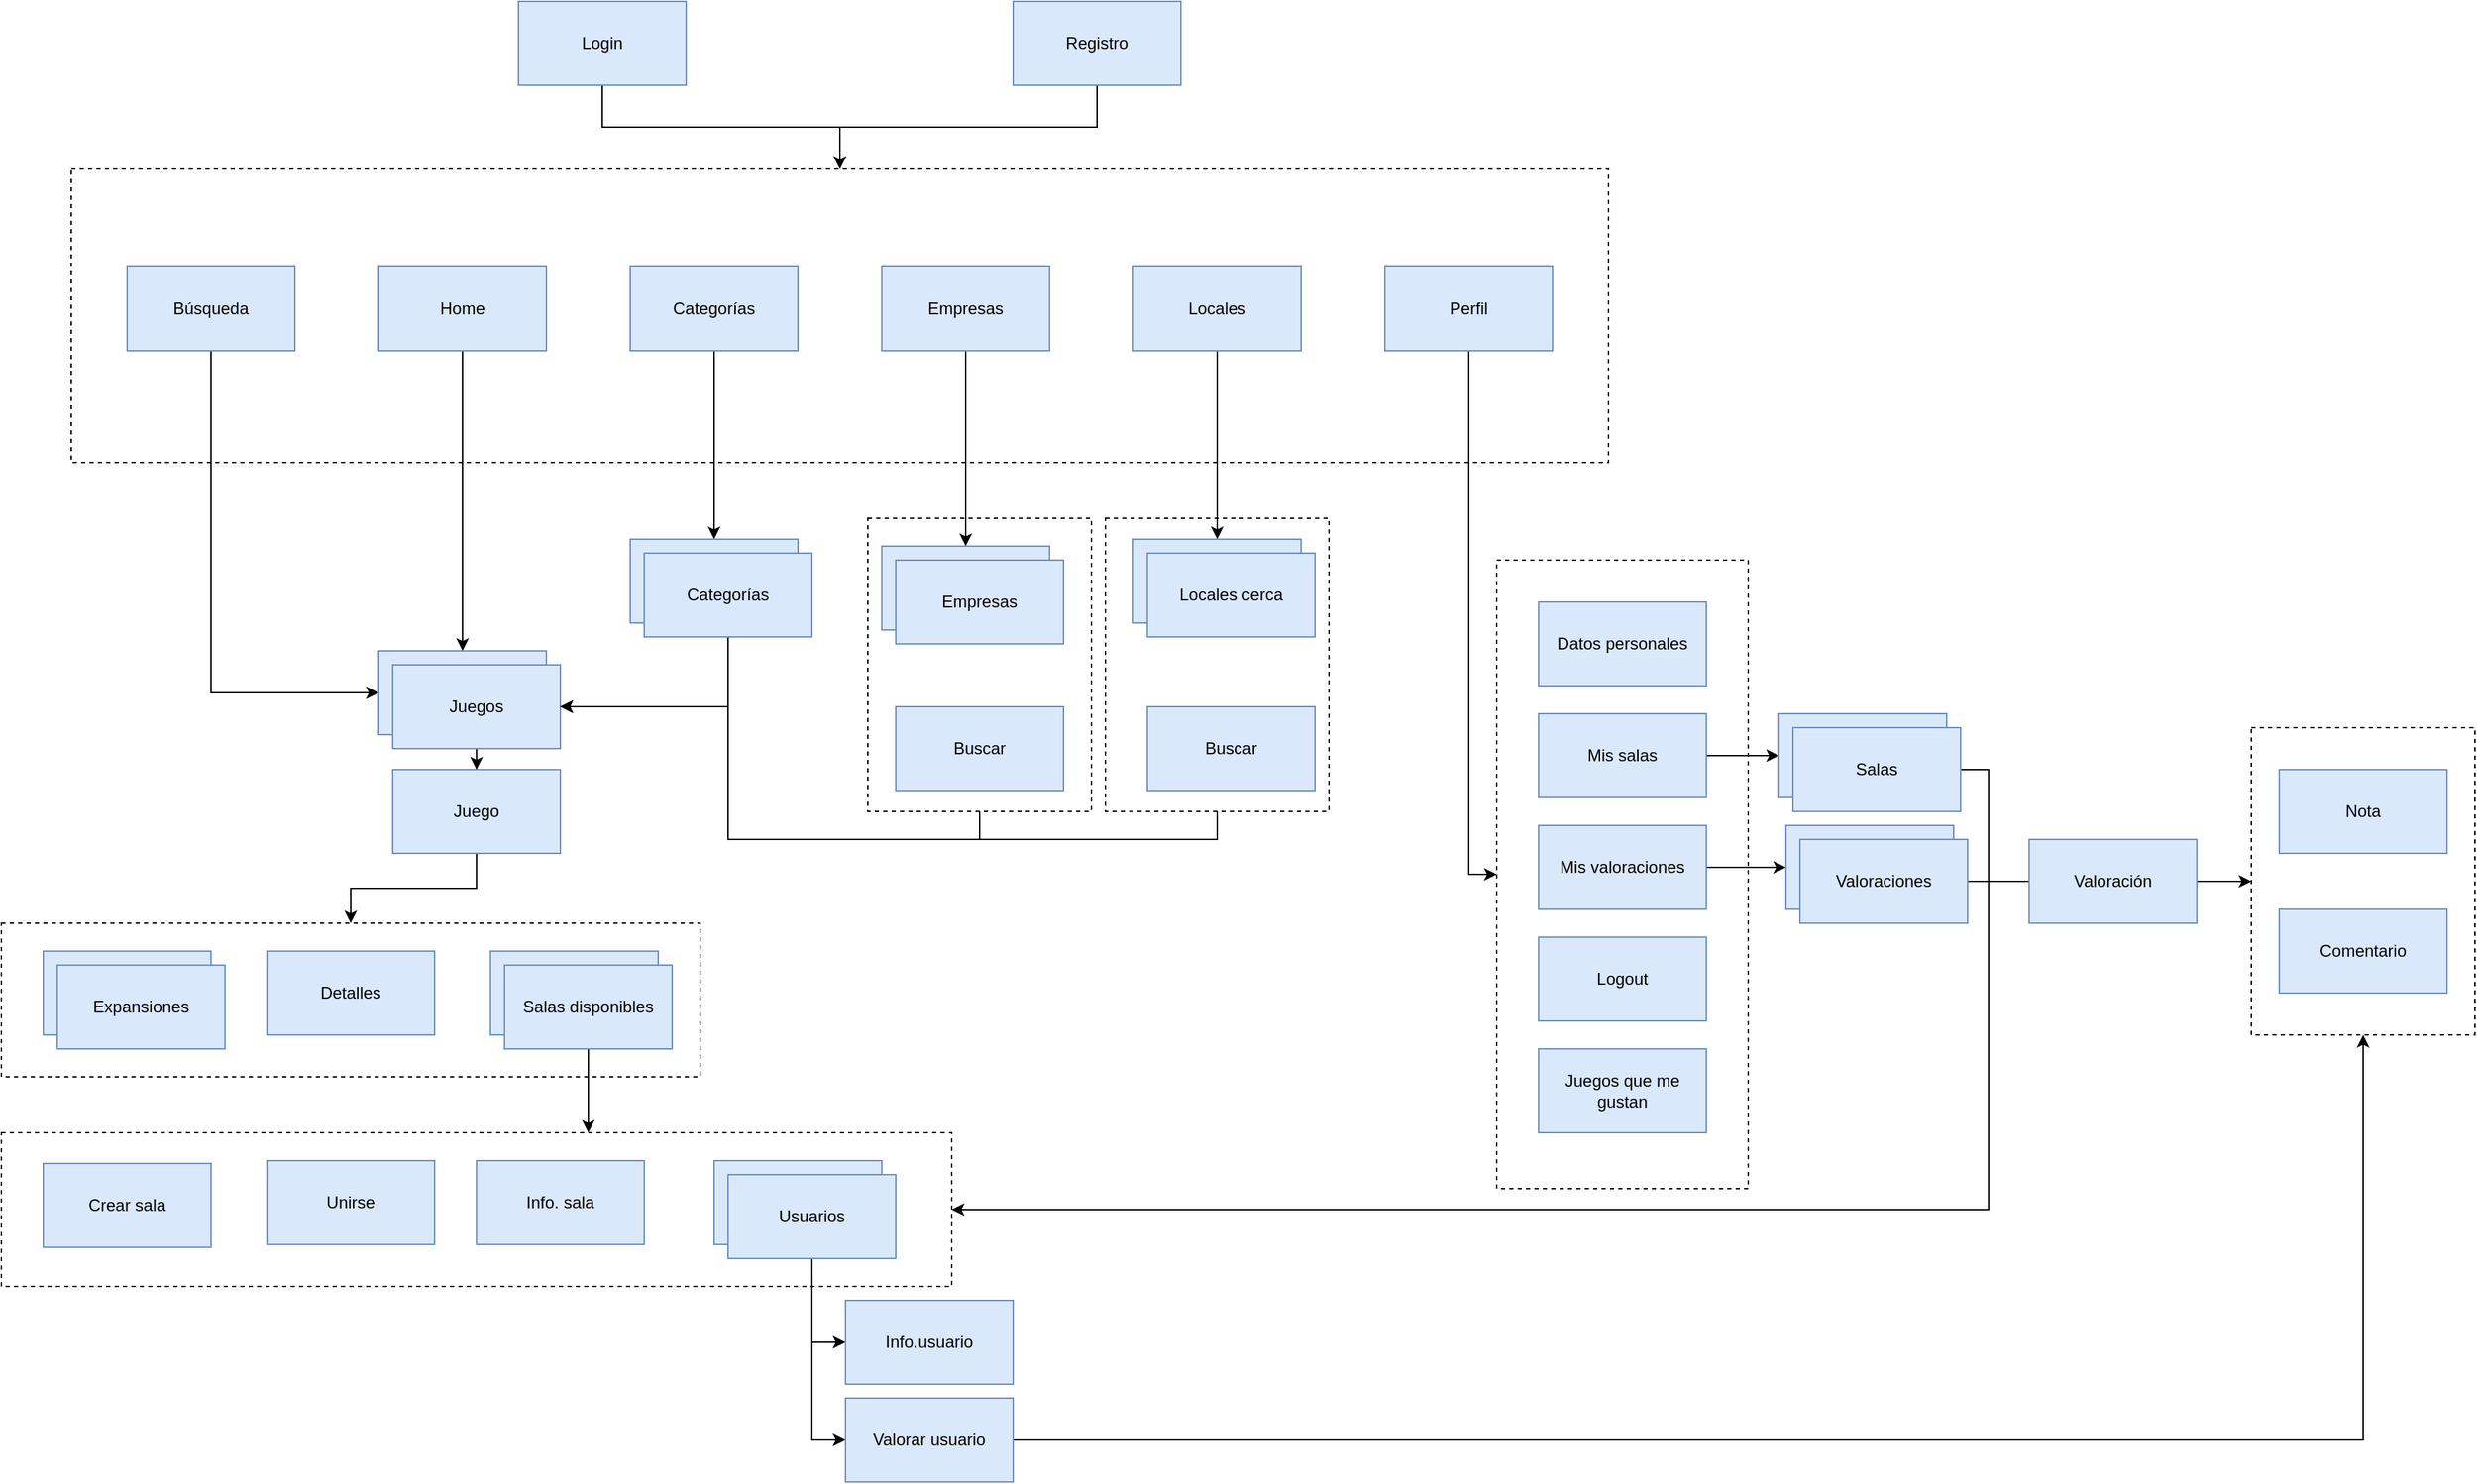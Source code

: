<mxfile version="13.10.5" type="google"><diagram id="BAc-ZgwNPv_a9pRFIcDM" name="Iteracion1"><mxGraphModel dx="2444" dy="806" grid="1" gridSize="10" guides="1" tooltips="1" connect="1" arrows="1" fold="1" page="1" pageScale="1" pageWidth="827" pageHeight="1169" math="0" shadow="0"><root><mxCell id="0"/><mxCell id="1" parent="0"/><mxCell id="R11W-bFsxiAvoOpBUJxr-87" value="" style="rounded=0;whiteSpace=wrap;html=1;dashed=1;fillColor=none;" parent="1" vertex="1"><mxGeometry x="860" y="480" width="180" height="450" as="geometry"/></mxCell><mxCell id="R11W-bFsxiAvoOpBUJxr-85" value="" style="rounded=0;whiteSpace=wrap;html=1;dashed=1;fillColor=none;" parent="1" vertex="1"><mxGeometry x="-210" y="740" width="500" height="110" as="geometry"/></mxCell><mxCell id="R11W-bFsxiAvoOpBUJxr-55" value="" style="rounded=0;whiteSpace=wrap;html=1;dashed=1;fillColor=none;" parent="1" vertex="1"><mxGeometry x="-210" y="890" width="680" height="110" as="geometry"/></mxCell><mxCell id="R11W-bFsxiAvoOpBUJxr-4" style="edgeStyle=orthogonalEdgeStyle;rounded=0;orthogonalLoop=1;jettySize=auto;html=1;" parent="1" source="JygPuFidGcTnr0FGgaSs-1" target="R11W-bFsxiAvoOpBUJxr-3" edge="1"><mxGeometry relative="1" as="geometry"/></mxCell><mxCell id="JygPuFidGcTnr0FGgaSs-1" value="Login" style="rounded=0;whiteSpace=wrap;html=1;fillColor=#dae8fc;strokeColor=#6c8ebf;" parent="1" vertex="1"><mxGeometry x="160" y="80" width="120" height="60" as="geometry"/></mxCell><mxCell id="R11W-bFsxiAvoOpBUJxr-5" style="edgeStyle=orthogonalEdgeStyle;rounded=0;orthogonalLoop=1;jettySize=auto;html=1;" parent="1" source="R11W-bFsxiAvoOpBUJxr-2" target="R11W-bFsxiAvoOpBUJxr-3" edge="1"><mxGeometry relative="1" as="geometry"/></mxCell><mxCell id="R11W-bFsxiAvoOpBUJxr-2" value="Registro" style="rounded=0;whiteSpace=wrap;html=1;fillColor=#dae8fc;strokeColor=#6c8ebf;" parent="1" vertex="1"><mxGeometry x="514" y="80" width="120" height="60" as="geometry"/></mxCell><mxCell id="R11W-bFsxiAvoOpBUJxr-3" value="" style="rounded=0;whiteSpace=wrap;html=1;fillColor=none;dashed=1;" parent="1" vertex="1"><mxGeometry x="-160" y="200" width="1100" height="210" as="geometry"/></mxCell><mxCell id="R11W-bFsxiAvoOpBUJxr-11" style="edgeStyle=orthogonalEdgeStyle;rounded=0;orthogonalLoop=1;jettySize=auto;html=1;entryX=0.5;entryY=0;entryDx=0;entryDy=0;" parent="1" source="R11W-bFsxiAvoOpBUJxr-6" target="R11W-bFsxiAvoOpBUJxr-12" edge="1"><mxGeometry relative="1" as="geometry"><mxPoint x="120" y="500" as="targetPoint"/></mxGeometry></mxCell><mxCell id="R11W-bFsxiAvoOpBUJxr-6" value="Home" style="rounded=0;whiteSpace=wrap;html=1;fillColor=#dae8fc;strokeColor=#6c8ebf;" parent="1" vertex="1"><mxGeometry x="60" y="270" width="120" height="60" as="geometry"/></mxCell><mxCell id="9XzqDWoNaxCSZJI2oU9G-25" style="edgeStyle=orthogonalEdgeStyle;rounded=0;orthogonalLoop=1;jettySize=auto;html=1;exitX=0.5;exitY=1;exitDx=0;exitDy=0;entryX=0.5;entryY=0;entryDx=0;entryDy=0;" parent="1" source="R11W-bFsxiAvoOpBUJxr-7" target="9XzqDWoNaxCSZJI2oU9G-23" edge="1"><mxGeometry relative="1" as="geometry"/></mxCell><mxCell id="R11W-bFsxiAvoOpBUJxr-7" value="Categorías" style="rounded=0;whiteSpace=wrap;html=1;fillColor=#dae8fc;strokeColor=#6c8ebf;" parent="1" vertex="1"><mxGeometry x="240" y="270" width="120" height="60" as="geometry"/></mxCell><mxCell id="9XzqDWoNaxCSZJI2oU9G-31" style="edgeStyle=orthogonalEdgeStyle;rounded=0;orthogonalLoop=1;jettySize=auto;html=1;exitX=0.5;exitY=1;exitDx=0;exitDy=0;entryX=0.5;entryY=0;entryDx=0;entryDy=0;" parent="1" source="R11W-bFsxiAvoOpBUJxr-8" target="R11W-bFsxiAvoOpBUJxr-91" edge="1"><mxGeometry relative="1" as="geometry"><mxPoint x="480.0" y="465" as="targetPoint"/></mxGeometry></mxCell><mxCell id="R11W-bFsxiAvoOpBUJxr-8" value="Empresas" style="rounded=0;whiteSpace=wrap;html=1;fillColor=#dae8fc;strokeColor=#6c8ebf;" parent="1" vertex="1"><mxGeometry x="420" y="270" width="120" height="60" as="geometry"/></mxCell><mxCell id="9XzqDWoNaxCSZJI2oU9G-40" style="edgeStyle=orthogonalEdgeStyle;rounded=0;orthogonalLoop=1;jettySize=auto;html=1;exitX=0.5;exitY=1;exitDx=0;exitDy=0;entryX=0.5;entryY=0;entryDx=0;entryDy=0;" parent="1" source="R11W-bFsxiAvoOpBUJxr-9" target="9XzqDWoNaxCSZJI2oU9G-35" edge="1"><mxGeometry relative="1" as="geometry"/></mxCell><mxCell id="R11W-bFsxiAvoOpBUJxr-9" value="Locales" style="rounded=0;whiteSpace=wrap;html=1;fillColor=#dae8fc;strokeColor=#6c8ebf;" parent="1" vertex="1"><mxGeometry x="600" y="270" width="120" height="60" as="geometry"/></mxCell><mxCell id="9XzqDWoNaxCSZJI2oU9G-4" style="edgeStyle=orthogonalEdgeStyle;rounded=0;orthogonalLoop=1;jettySize=auto;html=1;exitX=0.5;exitY=1;exitDx=0;exitDy=0;" parent="1" source="9XzqDWoNaxCSZJI2oU9G-1" target="R11W-bFsxiAvoOpBUJxr-14" edge="1"><mxGeometry relative="1" as="geometry"><mxPoint x="130" y="600" as="targetPoint"/></mxGeometry></mxCell><mxCell id="9XzqDWoNaxCSZJI2oU9G-1" value="Home" style="rounded=0;whiteSpace=wrap;html=1;fillColor=#dae8fc;strokeColor=#6c8ebf;" parent="1" vertex="1"><mxGeometry x="70" y="555" width="120" height="60" as="geometry"/></mxCell><mxCell id="R11W-bFsxiAvoOpBUJxr-12" value="" style="rounded=0;whiteSpace=wrap;html=1;fillColor=#dae8fc;strokeColor=#6c8ebf;" parent="1" vertex="1"><mxGeometry x="60" y="545" width="120" height="60" as="geometry"/></mxCell><mxCell id="R11W-bFsxiAvoOpBUJxr-86" style="edgeStyle=orthogonalEdgeStyle;rounded=0;orthogonalLoop=1;jettySize=auto;html=1;exitX=0.5;exitY=1;exitDx=0;exitDy=0;" parent="1" source="R11W-bFsxiAvoOpBUJxr-14" target="R11W-bFsxiAvoOpBUJxr-85" edge="1"><mxGeometry relative="1" as="geometry"/></mxCell><mxCell id="R11W-bFsxiAvoOpBUJxr-14" value="Juego" style="rounded=0;whiteSpace=wrap;html=1;fillColor=#dae8fc;strokeColor=#6c8ebf;" parent="1" vertex="1"><mxGeometry x="70" y="630" width="120" height="60" as="geometry"/></mxCell><mxCell id="R11W-bFsxiAvoOpBUJxr-15" value="Juegos" style="rounded=0;whiteSpace=wrap;html=1;fillColor=#dae8fc;strokeColor=#6c8ebf;" parent="1" vertex="1"><mxGeometry x="70" y="555" width="120" height="60" as="geometry"/></mxCell><mxCell id="9XzqDWoNaxCSZJI2oU9G-22" value="Home" style="rounded=0;whiteSpace=wrap;html=1;fillColor=#dae8fc;strokeColor=#6c8ebf;" parent="1" vertex="1"><mxGeometry x="250" y="475" width="120" height="60" as="geometry"/></mxCell><mxCell id="9XzqDWoNaxCSZJI2oU9G-23" value="" style="rounded=0;whiteSpace=wrap;html=1;fillColor=#dae8fc;strokeColor=#6c8ebf;" parent="1" vertex="1"><mxGeometry x="240" y="465" width="120" height="60" as="geometry"/></mxCell><mxCell id="R11W-bFsxiAvoOpBUJxr-94" style="edgeStyle=orthogonalEdgeStyle;rounded=0;orthogonalLoop=1;jettySize=auto;html=1;exitX=0.5;exitY=1;exitDx=0;exitDy=0;entryX=1;entryY=0.5;entryDx=0;entryDy=0;" parent="1" source="9XzqDWoNaxCSZJI2oU9G-24" target="R11W-bFsxiAvoOpBUJxr-15" edge="1"><mxGeometry relative="1" as="geometry"/></mxCell><mxCell id="9XzqDWoNaxCSZJI2oU9G-24" value="Categorías" style="rounded=0;whiteSpace=wrap;html=1;fillColor=#dae8fc;strokeColor=#6c8ebf;" parent="1" vertex="1"><mxGeometry x="250" y="475" width="120" height="60" as="geometry"/></mxCell><mxCell id="R11W-bFsxiAvoOpBUJxr-19" value="Detalles" style="rounded=0;whiteSpace=wrap;html=1;fillColor=#dae8fc;strokeColor=#6c8ebf;" parent="1" vertex="1"><mxGeometry x="-20" y="760" width="120" height="60" as="geometry"/></mxCell><mxCell id="R11W-bFsxiAvoOpBUJxr-21" value="Info. juego" style="rounded=0;whiteSpace=wrap;html=1;fillColor=#dae8fc;strokeColor=#6c8ebf;" parent="1" vertex="1"><mxGeometry x="140" y="760" width="120" height="60" as="geometry"/></mxCell><mxCell id="9XzqDWoNaxCSZJI2oU9G-34" value="Home" style="rounded=0;whiteSpace=wrap;html=1;fillColor=#dae8fc;strokeColor=#6c8ebf;" parent="1" vertex="1"><mxGeometry x="610" y="475" width="120" height="60" as="geometry"/></mxCell><mxCell id="9XzqDWoNaxCSZJI2oU9G-35" value="" style="rounded=0;whiteSpace=wrap;html=1;fillColor=#dae8fc;strokeColor=#6c8ebf;" parent="1" vertex="1"><mxGeometry x="600" y="465" width="120" height="60" as="geometry"/></mxCell><mxCell id="9XzqDWoNaxCSZJI2oU9G-36" value="Locales cerca" style="rounded=0;whiteSpace=wrap;html=1;fillColor=#dae8fc;strokeColor=#6c8ebf;" parent="1" vertex="1"><mxGeometry x="610" y="475" width="120" height="60" as="geometry"/></mxCell><mxCell id="R11W-bFsxiAvoOpBUJxr-58" style="edgeStyle=orthogonalEdgeStyle;rounded=0;orthogonalLoop=1;jettySize=auto;html=1;exitX=0.5;exitY=1;exitDx=0;exitDy=0;" parent="1" source="R11W-bFsxiAvoOpBUJxr-23" target="R11W-bFsxiAvoOpBUJxr-55" edge="1"><mxGeometry relative="1" as="geometry"><Array as="points"><mxPoint x="210" y="870"/><mxPoint x="210" y="870"/></Array></mxGeometry></mxCell><mxCell id="R11W-bFsxiAvoOpBUJxr-23" value="Salas disponibles" style="rounded=0;whiteSpace=wrap;html=1;fillColor=#dae8fc;strokeColor=#6c8ebf;" parent="1" vertex="1"><mxGeometry x="150" y="770" width="120" height="60" as="geometry"/></mxCell><mxCell id="R11W-bFsxiAvoOpBUJxr-25" style="edgeStyle=orthogonalEdgeStyle;rounded=0;orthogonalLoop=1;jettySize=auto;html=1;exitX=0.5;exitY=1;exitDx=0;exitDy=0;entryX=0;entryY=0.5;entryDx=0;entryDy=0;" parent="1" source="R11W-bFsxiAvoOpBUJxr-24" target="R11W-bFsxiAvoOpBUJxr-12" edge="1"><mxGeometry relative="1" as="geometry"><mxPoint x="-40" y="500" as="targetPoint"/></mxGeometry></mxCell><mxCell id="R11W-bFsxiAvoOpBUJxr-24" value="Búsqueda" style="rounded=0;whiteSpace=wrap;html=1;fillColor=#dae8fc;strokeColor=#6c8ebf;" parent="1" vertex="1"><mxGeometry x="-120" y="270" width="120" height="60" as="geometry"/></mxCell><mxCell id="R11W-bFsxiAvoOpBUJxr-27" value="Unirse" style="rounded=0;whiteSpace=wrap;html=1;fillColor=#dae8fc;strokeColor=#6c8ebf;" parent="1" vertex="1"><mxGeometry x="-20" y="910" width="120" height="60" as="geometry"/></mxCell><mxCell id="R11W-bFsxiAvoOpBUJxr-28" value="Usuarios" style="rounded=0;whiteSpace=wrap;html=1;fillColor=#dae8fc;strokeColor=#6c8ebf;" parent="1" vertex="1"><mxGeometry x="300" y="910" width="120" height="60" as="geometry"/></mxCell><mxCell id="R11W-bFsxiAvoOpBUJxr-56" style="edgeStyle=orthogonalEdgeStyle;rounded=0;orthogonalLoop=1;jettySize=auto;html=1;entryX=0;entryY=0.5;entryDx=0;entryDy=0;" parent="1" source="R11W-bFsxiAvoOpBUJxr-30" target="R11W-bFsxiAvoOpBUJxr-31" edge="1"><mxGeometry relative="1" as="geometry"/></mxCell><mxCell id="R11W-bFsxiAvoOpBUJxr-59" style="edgeStyle=orthogonalEdgeStyle;rounded=0;orthogonalLoop=1;jettySize=auto;html=1;exitX=0.5;exitY=1;exitDx=0;exitDy=0;entryX=0;entryY=0.5;entryDx=0;entryDy=0;" parent="1" source="R11W-bFsxiAvoOpBUJxr-30" target="9XzqDWoNaxCSZJI2oU9G-43" edge="1"><mxGeometry relative="1" as="geometry"/></mxCell><mxCell id="R11W-bFsxiAvoOpBUJxr-30" value="Usuarios" style="rounded=0;whiteSpace=wrap;html=1;fillColor=#dae8fc;strokeColor=#6c8ebf;" parent="1" vertex="1"><mxGeometry x="310" y="920" width="120" height="60" as="geometry"/></mxCell><mxCell id="R11W-bFsxiAvoOpBUJxr-31" value="Info.usuario" style="rounded=0;whiteSpace=wrap;html=1;fillColor=#dae8fc;strokeColor=#6c8ebf;" parent="1" vertex="1"><mxGeometry x="394" y="1010" width="120" height="60" as="geometry"/></mxCell><mxCell id="R11W-bFsxiAvoOpBUJxr-82" style="edgeStyle=orthogonalEdgeStyle;rounded=0;orthogonalLoop=1;jettySize=auto;html=1;exitX=1;exitY=0.5;exitDx=0;exitDy=0;" parent="1" source="9XzqDWoNaxCSZJI2oU9G-43" target="R11W-bFsxiAvoOpBUJxr-79" edge="1"><mxGeometry relative="1" as="geometry"/></mxCell><mxCell id="9XzqDWoNaxCSZJI2oU9G-43" value="Valorar usuario" style="rounded=0;whiteSpace=wrap;html=1;fillColor=#dae8fc;strokeColor=#6c8ebf;" parent="1" vertex="1"><mxGeometry x="394" y="1080" width="120" height="60" as="geometry"/></mxCell><mxCell id="kD7qCk81VfboNpA62UUt-1" style="edgeStyle=orthogonalEdgeStyle;rounded=0;orthogonalLoop=1;jettySize=auto;html=1;exitX=0.5;exitY=1;exitDx=0;exitDy=0;entryX=0;entryY=0.5;entryDx=0;entryDy=0;" edge="1" parent="1" source="R11W-bFsxiAvoOpBUJxr-33" target="R11W-bFsxiAvoOpBUJxr-87"><mxGeometry relative="1" as="geometry"/></mxCell><mxCell id="R11W-bFsxiAvoOpBUJxr-33" value="Perfil" style="rounded=0;whiteSpace=wrap;html=1;fillColor=#dae8fc;strokeColor=#6c8ebf;" parent="1" vertex="1"><mxGeometry x="780" y="270" width="120" height="60" as="geometry"/></mxCell><mxCell id="R11W-bFsxiAvoOpBUJxr-35" value="Datos personales" style="rounded=0;whiteSpace=wrap;html=1;fillColor=#dae8fc;strokeColor=#6c8ebf;" parent="1" vertex="1"><mxGeometry x="890" y="510" width="120" height="60" as="geometry"/></mxCell><mxCell id="R11W-bFsxiAvoOpBUJxr-64" style="edgeStyle=orthogonalEdgeStyle;rounded=0;orthogonalLoop=1;jettySize=auto;html=1;exitX=1;exitY=0.5;exitDx=0;exitDy=0;entryX=0;entryY=0.5;entryDx=0;entryDy=0;" parent="1" source="R11W-bFsxiAvoOpBUJxr-39" target="R11W-bFsxiAvoOpBUJxr-61" edge="1"><mxGeometry relative="1" as="geometry"/></mxCell><mxCell id="R11W-bFsxiAvoOpBUJxr-39" value="Mis salas" style="rounded=0;whiteSpace=wrap;html=1;fillColor=#dae8fc;strokeColor=#6c8ebf;" parent="1" vertex="1"><mxGeometry x="890" y="590" width="120" height="60" as="geometry"/></mxCell><mxCell id="R11W-bFsxiAvoOpBUJxr-46" style="edgeStyle=orthogonalEdgeStyle;rounded=0;orthogonalLoop=1;jettySize=auto;html=1;exitX=1;exitY=0.5;exitDx=0;exitDy=0;entryX=0;entryY=0.5;entryDx=0;entryDy=0;" parent="1" source="R11W-bFsxiAvoOpBUJxr-42" target="R11W-bFsxiAvoOpBUJxr-43" edge="1"><mxGeometry relative="1" as="geometry"/></mxCell><mxCell id="R11W-bFsxiAvoOpBUJxr-42" value="Mis valoraciones" style="rounded=0;whiteSpace=wrap;html=1;fillColor=#dae8fc;strokeColor=#6c8ebf;" parent="1" vertex="1"><mxGeometry x="890" y="670" width="120" height="60" as="geometry"/></mxCell><mxCell id="R11W-bFsxiAvoOpBUJxr-43" value="Valoraciones" style="rounded=0;whiteSpace=wrap;html=1;fillColor=#dae8fc;strokeColor=#6c8ebf;" parent="1" vertex="1"><mxGeometry x="1067" y="670" width="120" height="60" as="geometry"/></mxCell><mxCell id="R11W-bFsxiAvoOpBUJxr-67" style="edgeStyle=orthogonalEdgeStyle;rounded=0;orthogonalLoop=1;jettySize=auto;html=1;entryX=0;entryY=0.5;entryDx=0;entryDy=0;" parent="1" source="R11W-bFsxiAvoOpBUJxr-45" edge="1"><mxGeometry relative="1" as="geometry"><mxPoint x="1271" y="710" as="targetPoint"/></mxGeometry></mxCell><mxCell id="R11W-bFsxiAvoOpBUJxr-45" value="Valoraciones" style="rounded=0;whiteSpace=wrap;html=1;fillColor=#dae8fc;strokeColor=#6c8ebf;" parent="1" vertex="1"><mxGeometry x="1077" y="680" width="120" height="60" as="geometry"/></mxCell><mxCell id="R11W-bFsxiAvoOpBUJxr-47" value="Juegos que me gustan" style="rounded=0;whiteSpace=wrap;html=1;fillColor=#dae8fc;strokeColor=#6c8ebf;" parent="1" vertex="1"><mxGeometry x="890" y="830" width="120" height="60" as="geometry"/></mxCell><mxCell id="R11W-bFsxiAvoOpBUJxr-51" value="Info. sala" style="rounded=0;whiteSpace=wrap;html=1;fillColor=#dae8fc;strokeColor=#6c8ebf;" parent="1" vertex="1"><mxGeometry x="130" y="910" width="120" height="60" as="geometry"/></mxCell><mxCell id="R11W-bFsxiAvoOpBUJxr-61" value="Salas" style="rounded=0;whiteSpace=wrap;html=1;fillColor=#dae8fc;strokeColor=#6c8ebf;" parent="1" vertex="1"><mxGeometry x="1062" y="590" width="120" height="60" as="geometry"/></mxCell><mxCell id="R11W-bFsxiAvoOpBUJxr-65" style="edgeStyle=orthogonalEdgeStyle;rounded=0;orthogonalLoop=1;jettySize=auto;html=1;exitX=1;exitY=0.5;exitDx=0;exitDy=0;entryX=1;entryY=0.5;entryDx=0;entryDy=0;" parent="1" source="R11W-bFsxiAvoOpBUJxr-62" target="R11W-bFsxiAvoOpBUJxr-55" edge="1"><mxGeometry relative="1" as="geometry"/></mxCell><mxCell id="R11W-bFsxiAvoOpBUJxr-62" value="Salas" style="rounded=0;whiteSpace=wrap;html=1;fillColor=#dae8fc;strokeColor=#6c8ebf;" parent="1" vertex="1"><mxGeometry x="1072" y="600" width="120" height="60" as="geometry"/></mxCell><mxCell id="R11W-bFsxiAvoOpBUJxr-81" style="edgeStyle=orthogonalEdgeStyle;rounded=0;orthogonalLoop=1;jettySize=auto;html=1;exitX=1;exitY=0.5;exitDx=0;exitDy=0;" parent="1" source="R11W-bFsxiAvoOpBUJxr-68" target="R11W-bFsxiAvoOpBUJxr-79" edge="1"><mxGeometry relative="1" as="geometry"/></mxCell><mxCell id="R11W-bFsxiAvoOpBUJxr-68" value="Valoración" style="rounded=0;whiteSpace=wrap;html=1;fillColor=#dae8fc;strokeColor=#6c8ebf;" parent="1" vertex="1"><mxGeometry x="1241" y="680" width="120" height="60" as="geometry"/></mxCell><mxCell id="R11W-bFsxiAvoOpBUJxr-69" value="Nota" style="rounded=0;whiteSpace=wrap;html=1;fillColor=#dae8fc;strokeColor=#6c8ebf;" parent="1" vertex="1"><mxGeometry x="1420" y="630" width="120" height="60" as="geometry"/></mxCell><mxCell id="R11W-bFsxiAvoOpBUJxr-70" value="Comentario" style="rounded=0;whiteSpace=wrap;html=1;fillColor=#dae8fc;strokeColor=#6c8ebf;" parent="1" vertex="1"><mxGeometry x="1420" y="730" width="120" height="60" as="geometry"/></mxCell><mxCell id="R11W-bFsxiAvoOpBUJxr-77" value="Expansiones" style="rounded=0;whiteSpace=wrap;html=1;fillColor=#dae8fc;strokeColor=#6c8ebf;" parent="1" vertex="1"><mxGeometry x="-180" y="760" width="120" height="60" as="geometry"/></mxCell><mxCell id="R11W-bFsxiAvoOpBUJxr-79" value="" style="rounded=0;whiteSpace=wrap;html=1;dashed=1;fillColor=none;" parent="1" vertex="1"><mxGeometry x="1400" y="600" width="160" height="220" as="geometry"/></mxCell><mxCell id="R11W-bFsxiAvoOpBUJxr-83" value="Logout" style="rounded=0;whiteSpace=wrap;html=1;fillColor=#dae8fc;strokeColor=#6c8ebf;" parent="1" vertex="1"><mxGeometry x="890" y="750" width="120" height="60" as="geometry"/></mxCell><mxCell id="R11W-bFsxiAvoOpBUJxr-90" value="Home" style="rounded=0;whiteSpace=wrap;html=1;fillColor=#dae8fc;strokeColor=#6c8ebf;" parent="1" vertex="1"><mxGeometry x="430" y="480" width="120" height="60" as="geometry"/></mxCell><mxCell id="R11W-bFsxiAvoOpBUJxr-91" value="" style="rounded=0;whiteSpace=wrap;html=1;fillColor=#dae8fc;strokeColor=#6c8ebf;" parent="1" vertex="1"><mxGeometry x="420" y="470" width="120" height="60" as="geometry"/></mxCell><mxCell id="R11W-bFsxiAvoOpBUJxr-92" value="Empresas" style="rounded=0;whiteSpace=wrap;html=1;fillColor=#dae8fc;strokeColor=#6c8ebf;" parent="1" vertex="1"><mxGeometry x="430" y="480" width="120" height="60" as="geometry"/></mxCell><mxCell id="R11W-bFsxiAvoOpBUJxr-95" value="Buscar" style="rounded=0;whiteSpace=wrap;html=1;fillColor=#dae8fc;strokeColor=#6c8ebf;" parent="1" vertex="1"><mxGeometry x="430" y="585" width="120" height="60" as="geometry"/></mxCell><mxCell id="R11W-bFsxiAvoOpBUJxr-96" value="Buscar" style="rounded=0;whiteSpace=wrap;html=1;fillColor=#dae8fc;strokeColor=#6c8ebf;" parent="1" vertex="1"><mxGeometry x="610" y="585" width="120" height="60" as="geometry"/></mxCell><mxCell id="R11W-bFsxiAvoOpBUJxr-101" style="edgeStyle=orthogonalEdgeStyle;rounded=0;orthogonalLoop=1;jettySize=auto;html=1;exitX=0.5;exitY=1;exitDx=0;exitDy=0;entryX=1;entryY=0.5;entryDx=0;entryDy=0;" parent="1" source="R11W-bFsxiAvoOpBUJxr-97" target="R11W-bFsxiAvoOpBUJxr-15" edge="1"><mxGeometry relative="1" as="geometry"><mxPoint x="310" y="660" as="targetPoint"/><Array as="points"><mxPoint x="490" y="680"/><mxPoint x="310" y="680"/><mxPoint x="310" y="585"/></Array></mxGeometry></mxCell><mxCell id="R11W-bFsxiAvoOpBUJxr-97" value="" style="rounded=0;whiteSpace=wrap;html=1;dashed=1;fillColor=none;" parent="1" vertex="1"><mxGeometry x="410" y="450" width="160" height="210" as="geometry"/></mxCell><mxCell id="R11W-bFsxiAvoOpBUJxr-102" style="edgeStyle=orthogonalEdgeStyle;rounded=0;orthogonalLoop=1;jettySize=auto;html=1;exitX=0.5;exitY=1;exitDx=0;exitDy=0;entryX=1;entryY=0.5;entryDx=0;entryDy=0;" parent="1" source="R11W-bFsxiAvoOpBUJxr-98" target="R11W-bFsxiAvoOpBUJxr-15" edge="1"><mxGeometry relative="1" as="geometry"><Array as="points"><mxPoint x="660" y="680"/><mxPoint x="310" y="680"/><mxPoint x="310" y="585"/></Array></mxGeometry></mxCell><mxCell id="R11W-bFsxiAvoOpBUJxr-98" value="" style="rounded=0;whiteSpace=wrap;html=1;dashed=1;fillColor=none;" parent="1" vertex="1"><mxGeometry x="580" y="450" width="160" height="210" as="geometry"/></mxCell><mxCell id="R11W-bFsxiAvoOpBUJxr-103" value="Expansiones" style="rounded=0;whiteSpace=wrap;html=1;fillColor=#dae8fc;strokeColor=#6c8ebf;" parent="1" vertex="1"><mxGeometry x="-170" y="770" width="120" height="60" as="geometry"/></mxCell><mxCell id="hDTdcjetAXtsBkrj63_v-1" value="Crear sala" style="rounded=0;whiteSpace=wrap;html=1;fillColor=#dae8fc;strokeColor=#6c8ebf;" parent="1" vertex="1"><mxGeometry x="-180" y="912" width="120" height="60" as="geometry"/></mxCell></root></mxGraphModel></diagram></mxfile>